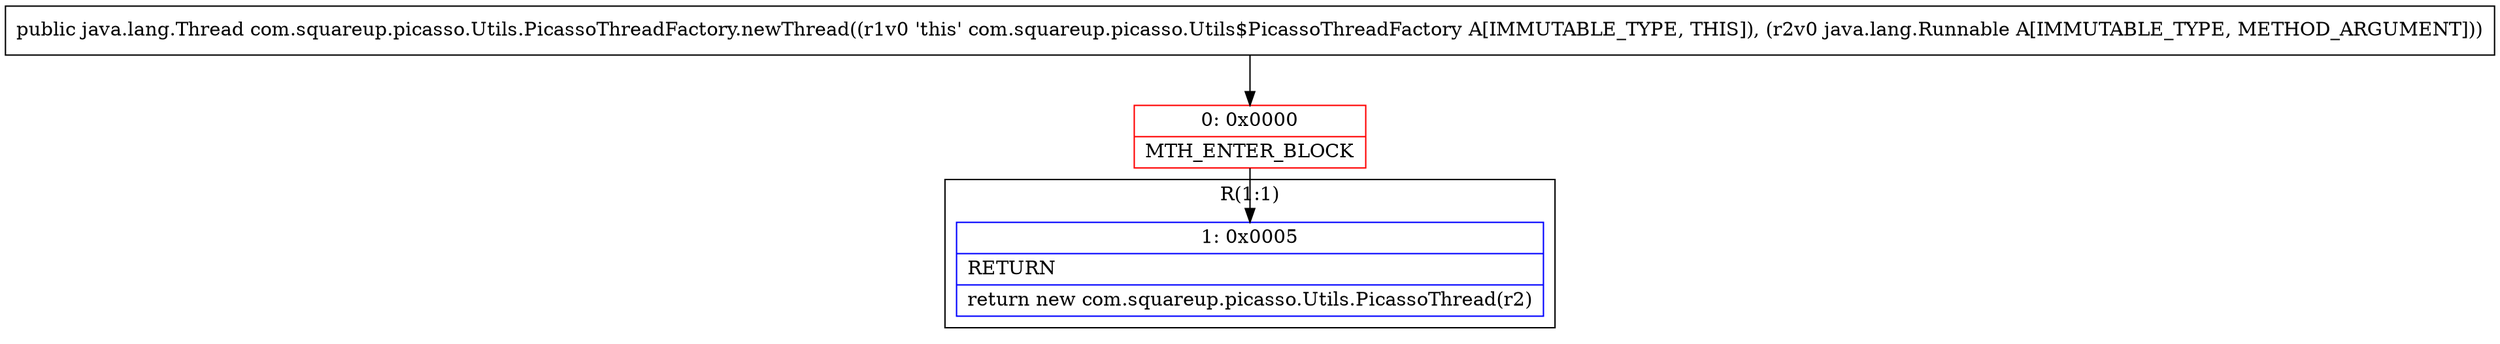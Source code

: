digraph "CFG forcom.squareup.picasso.Utils.PicassoThreadFactory.newThread(Ljava\/lang\/Runnable;)Ljava\/lang\/Thread;" {
subgraph cluster_Region_1332589105 {
label = "R(1:1)";
node [shape=record,color=blue];
Node_1 [shape=record,label="{1\:\ 0x0005|RETURN\l|return new com.squareup.picasso.Utils.PicassoThread(r2)\l}"];
}
Node_0 [shape=record,color=red,label="{0\:\ 0x0000|MTH_ENTER_BLOCK\l}"];
MethodNode[shape=record,label="{public java.lang.Thread com.squareup.picasso.Utils.PicassoThreadFactory.newThread((r1v0 'this' com.squareup.picasso.Utils$PicassoThreadFactory A[IMMUTABLE_TYPE, THIS]), (r2v0 java.lang.Runnable A[IMMUTABLE_TYPE, METHOD_ARGUMENT])) }"];
MethodNode -> Node_0;
Node_0 -> Node_1;
}

